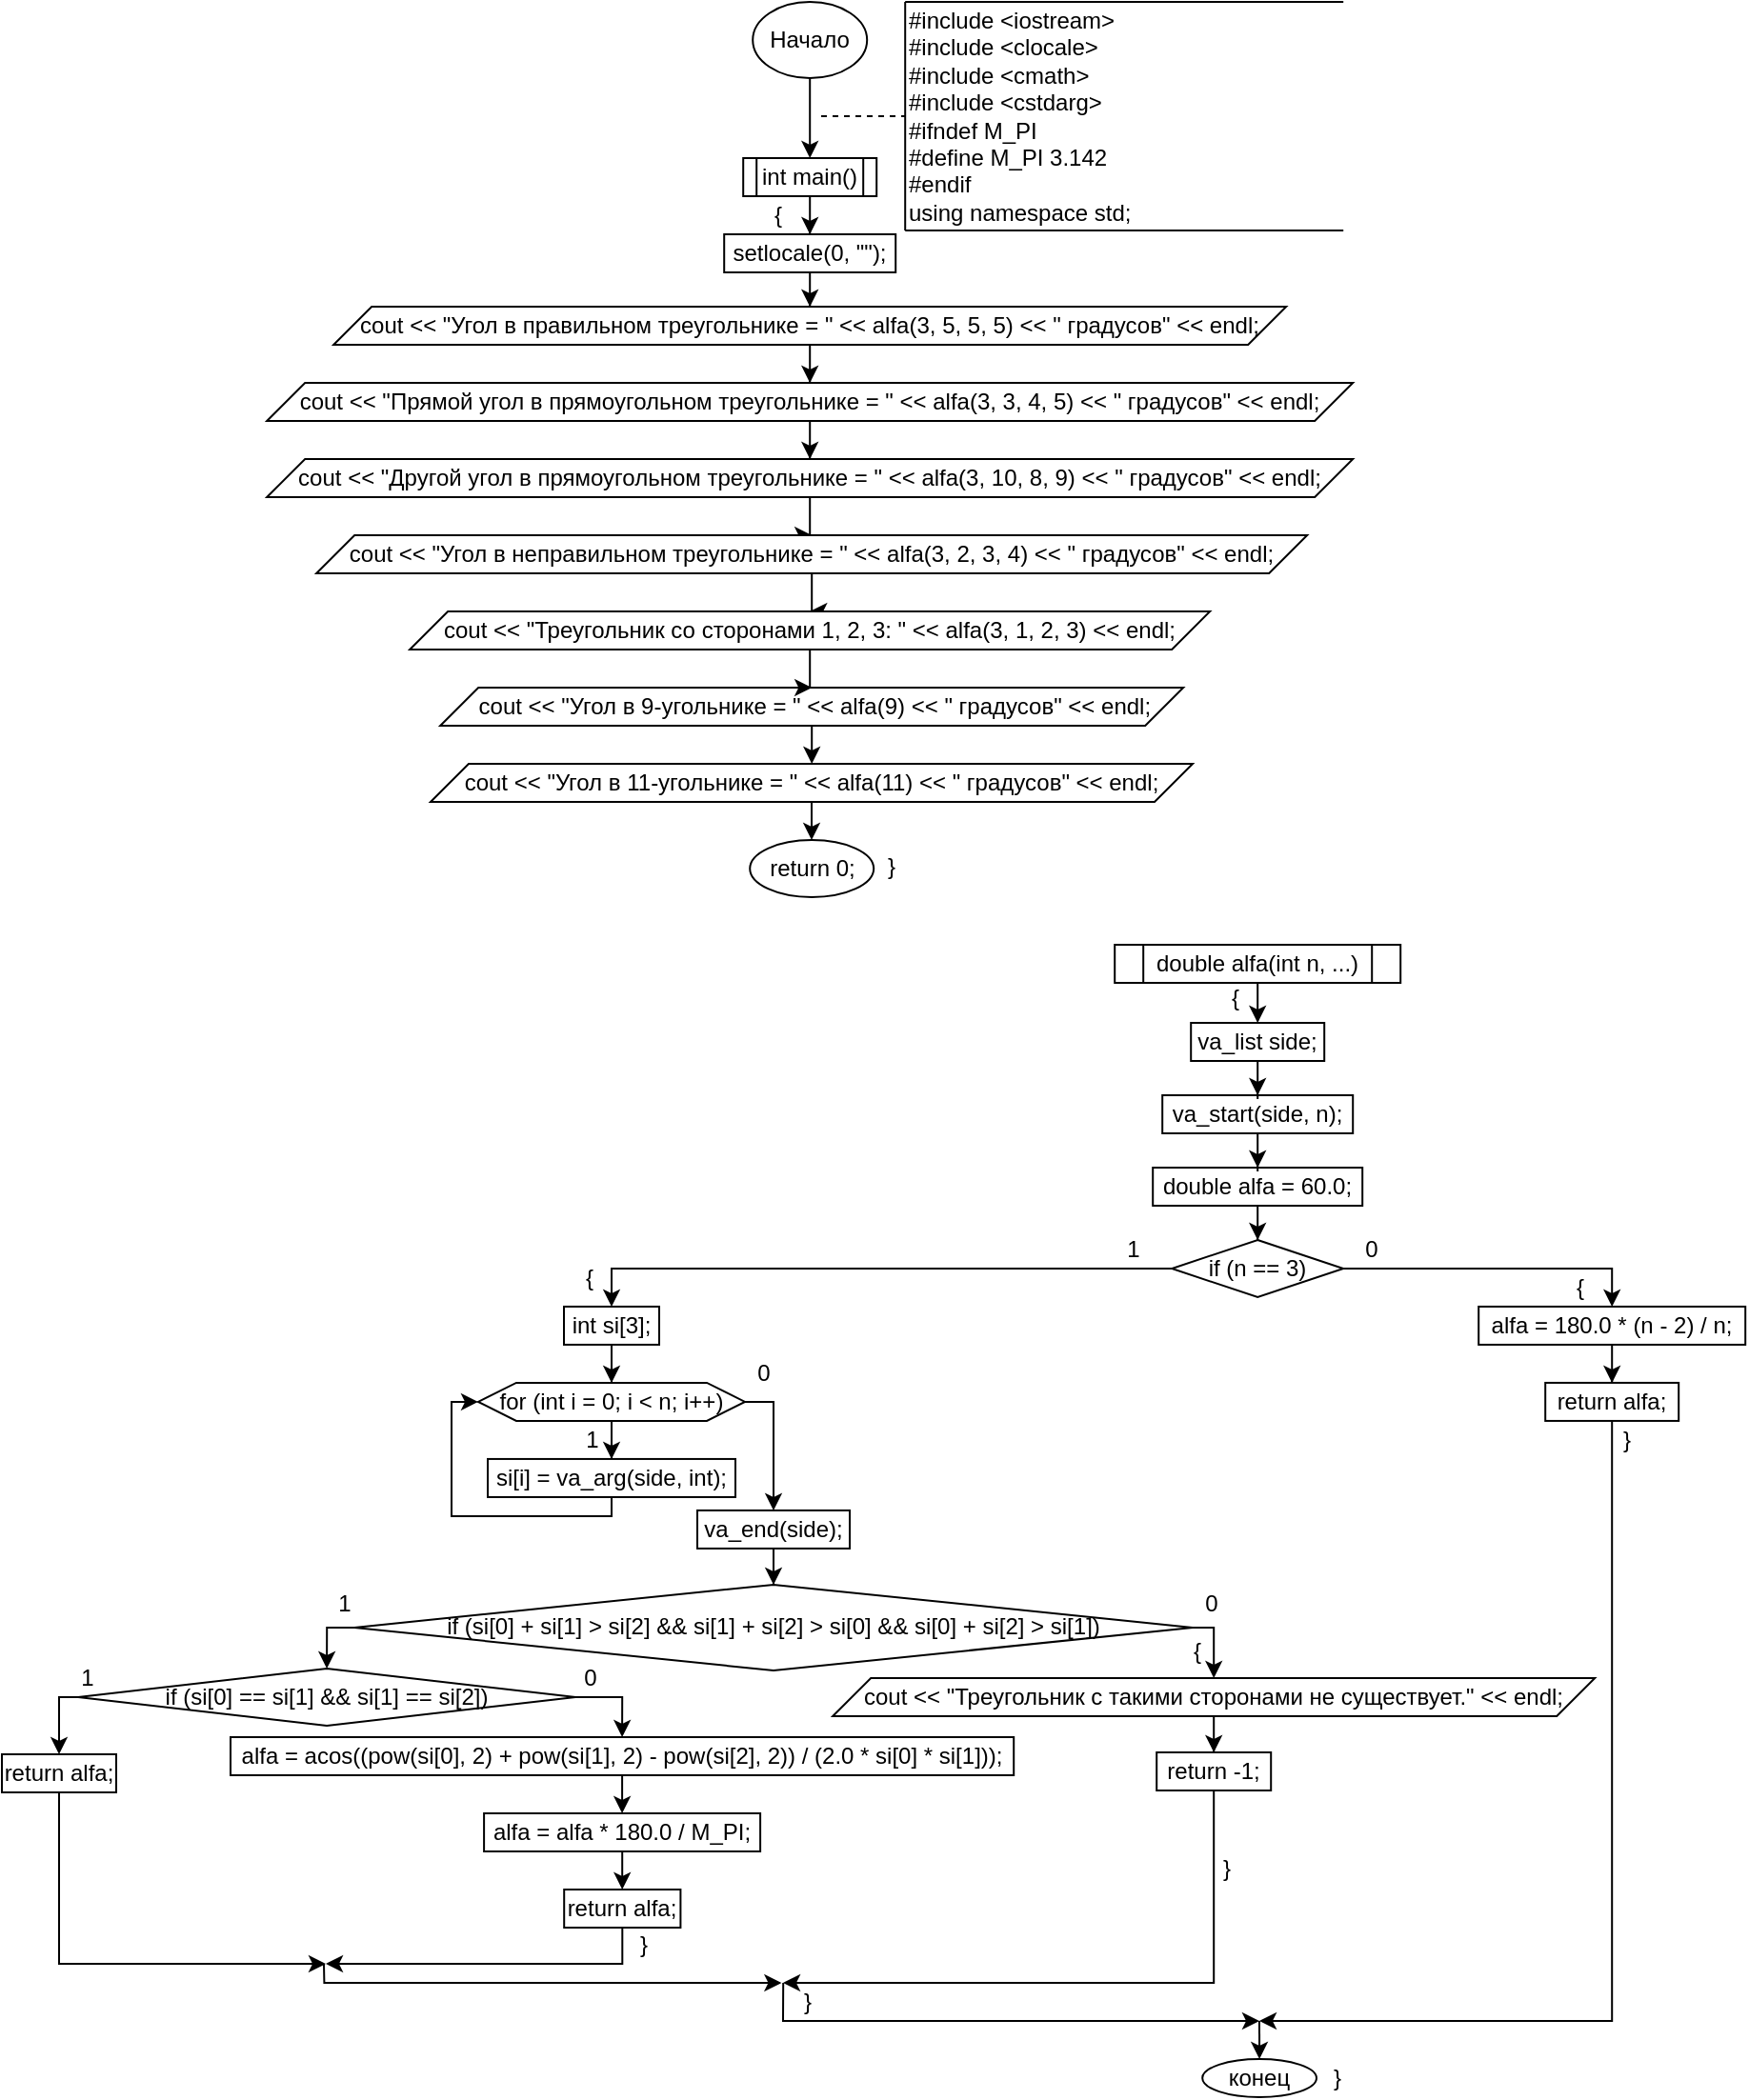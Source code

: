 <mxfile version="26.0.4">
  <diagram name="Страница — 1" id="3qABfy5yKUpeLsKmJHgC">
    <mxGraphModel dx="1902" dy="598" grid="1" gridSize="10" guides="1" tooltips="1" connect="1" arrows="1" fold="1" page="1" pageScale="1" pageWidth="827" pageHeight="1169" math="0" shadow="0">
      <root>
        <mxCell id="0" />
        <mxCell id="1" parent="0" />
        <mxCell id="j9Hm6fBEHnIFnGN7RzWA-6" style="edgeStyle=orthogonalEdgeStyle;rounded=0;orthogonalLoop=1;jettySize=auto;html=1;" edge="1" parent="1" source="j9Hm6fBEHnIFnGN7RzWA-1" target="j9Hm6fBEHnIFnGN7RzWA-4">
          <mxGeometry relative="1" as="geometry" />
        </mxCell>
        <mxCell id="j9Hm6fBEHnIFnGN7RzWA-1" value="Начало" style="ellipse;whiteSpace=wrap;html=1;" vertex="1" parent="1">
          <mxGeometry x="294.1" y="10" width="60" height="40" as="geometry" />
        </mxCell>
        <mxCell id="j9Hm6fBEHnIFnGN7RzWA-2" value="&lt;div&gt;#include &amp;lt;iostream&amp;gt;&lt;/div&gt;&lt;div&gt;#include &amp;lt;clocale&amp;gt;&lt;/div&gt;&lt;div&gt;#include &amp;lt;cmath&amp;gt;&lt;/div&gt;&lt;div&gt;#include &amp;lt;cstdarg&amp;gt;&lt;/div&gt;&lt;div&gt;#ifndef M_PI&lt;/div&gt;&lt;div style=&quot;&quot;&gt;#define M_PI 3.142&lt;/div&gt;&lt;div&gt;#endif&lt;/div&gt;&lt;div&gt;using namespace std;&lt;/div&gt;" style="text;html=1;align=left;verticalAlign=middle;whiteSpace=wrap;rounded=0;" vertex="1" parent="1">
          <mxGeometry x="374.1" y="10" width="230" height="120" as="geometry" />
        </mxCell>
        <mxCell id="j9Hm6fBEHnIFnGN7RzWA-13" style="edgeStyle=orthogonalEdgeStyle;rounded=0;orthogonalLoop=1;jettySize=auto;html=1;" edge="1" parent="1" source="j9Hm6fBEHnIFnGN7RzWA-4" target="j9Hm6fBEHnIFnGN7RzWA-12">
          <mxGeometry relative="1" as="geometry" />
        </mxCell>
        <mxCell id="j9Hm6fBEHnIFnGN7RzWA-4" value="int main()" style="shape=process;whiteSpace=wrap;html=1;backgroundOutline=1;" vertex="1" parent="1">
          <mxGeometry x="289.1" y="92" width="70" height="20" as="geometry" />
        </mxCell>
        <mxCell id="j9Hm6fBEHnIFnGN7RzWA-35" style="edgeStyle=orthogonalEdgeStyle;rounded=0;orthogonalLoop=1;jettySize=auto;html=1;" edge="1" parent="1" source="j9Hm6fBEHnIFnGN7RzWA-5" target="j9Hm6fBEHnIFnGN7RzWA-34">
          <mxGeometry relative="1" as="geometry" />
        </mxCell>
        <mxCell id="j9Hm6fBEHnIFnGN7RzWA-5" value="double alfa(int n, ...)" style="shape=process;whiteSpace=wrap;html=1;backgroundOutline=1;" vertex="1" parent="1">
          <mxGeometry x="484.1" y="505" width="150" height="20" as="geometry" />
        </mxCell>
        <mxCell id="j9Hm6fBEHnIFnGN7RzWA-7" value="" style="endArrow=none;dashed=1;html=1;rounded=0;entryX=0;entryY=0.5;entryDx=0;entryDy=0;" edge="1" parent="1" target="j9Hm6fBEHnIFnGN7RzWA-2">
          <mxGeometry width="50" height="50" relative="1" as="geometry">
            <mxPoint x="330" y="70" as="sourcePoint" />
            <mxPoint x="554.1" y="210" as="targetPoint" />
          </mxGeometry>
        </mxCell>
        <mxCell id="j9Hm6fBEHnIFnGN7RzWA-8" value="" style="endArrow=none;html=1;rounded=0;exitX=0;exitY=0;exitDx=0;exitDy=0;entryX=1;entryY=0;entryDx=0;entryDy=0;" edge="1" parent="1" source="j9Hm6fBEHnIFnGN7RzWA-2" target="j9Hm6fBEHnIFnGN7RzWA-2">
          <mxGeometry width="50" height="50" relative="1" as="geometry">
            <mxPoint x="484.1" y="220" as="sourcePoint" />
            <mxPoint x="534.1" y="170" as="targetPoint" />
          </mxGeometry>
        </mxCell>
        <mxCell id="j9Hm6fBEHnIFnGN7RzWA-9" value="" style="endArrow=none;html=1;rounded=0;exitX=0;exitY=1;exitDx=0;exitDy=0;entryX=1;entryY=1;entryDx=0;entryDy=0;" edge="1" parent="1" source="j9Hm6fBEHnIFnGN7RzWA-2" target="j9Hm6fBEHnIFnGN7RzWA-2">
          <mxGeometry width="50" height="50" relative="1" as="geometry">
            <mxPoint x="454.1" y="210" as="sourcePoint" />
            <mxPoint x="504.1" y="160" as="targetPoint" />
          </mxGeometry>
        </mxCell>
        <mxCell id="j9Hm6fBEHnIFnGN7RzWA-10" value="" style="endArrow=none;html=1;rounded=0;entryX=0;entryY=0;entryDx=0;entryDy=0;exitX=0;exitY=1;exitDx=0;exitDy=0;" edge="1" parent="1" source="j9Hm6fBEHnIFnGN7RzWA-2" target="j9Hm6fBEHnIFnGN7RzWA-2">
          <mxGeometry width="50" height="50" relative="1" as="geometry">
            <mxPoint x="354.1" y="210" as="sourcePoint" />
            <mxPoint x="404.1" y="160" as="targetPoint" />
          </mxGeometry>
        </mxCell>
        <mxCell id="j9Hm6fBEHnIFnGN7RzWA-15" style="edgeStyle=orthogonalEdgeStyle;rounded=0;orthogonalLoop=1;jettySize=auto;html=1;" edge="1" parent="1" source="j9Hm6fBEHnIFnGN7RzWA-12" target="j9Hm6fBEHnIFnGN7RzWA-14">
          <mxGeometry relative="1" as="geometry" />
        </mxCell>
        <mxCell id="j9Hm6fBEHnIFnGN7RzWA-12" value="setlocale(0, &quot;&quot;);" style="rounded=0;whiteSpace=wrap;html=1;" vertex="1" parent="1">
          <mxGeometry x="279.1" y="132" width="90" height="20" as="geometry" />
        </mxCell>
        <mxCell id="j9Hm6fBEHnIFnGN7RzWA-17" style="edgeStyle=orthogonalEdgeStyle;rounded=0;orthogonalLoop=1;jettySize=auto;html=1;entryX=0.5;entryY=0;entryDx=0;entryDy=0;" edge="1" parent="1" source="j9Hm6fBEHnIFnGN7RzWA-14" target="j9Hm6fBEHnIFnGN7RzWA-16">
          <mxGeometry relative="1" as="geometry" />
        </mxCell>
        <mxCell id="j9Hm6fBEHnIFnGN7RzWA-14" value="cout &amp;lt;&amp;lt; &quot;Угол в правильном треугольнике = &quot; &amp;lt;&amp;lt; alfa(3, 5, 5, 5) &amp;lt;&amp;lt; &quot; градусов&quot; &amp;lt;&amp;lt; endl;" style="shape=parallelogram;perimeter=parallelogramPerimeter;whiteSpace=wrap;html=1;fixedSize=1;" vertex="1" parent="1">
          <mxGeometry x="74.1" y="170" width="500" height="20" as="geometry" />
        </mxCell>
        <mxCell id="j9Hm6fBEHnIFnGN7RzWA-19" style="edgeStyle=orthogonalEdgeStyle;rounded=0;orthogonalLoop=1;jettySize=auto;html=1;" edge="1" parent="1" source="j9Hm6fBEHnIFnGN7RzWA-16" target="j9Hm6fBEHnIFnGN7RzWA-18">
          <mxGeometry relative="1" as="geometry" />
        </mxCell>
        <mxCell id="j9Hm6fBEHnIFnGN7RzWA-16" value="cout &amp;lt;&amp;lt; &quot;Прямой угол в прямоугольном треугольнике = &quot; &amp;lt;&amp;lt; alfa(3, 3, 4, 5) &amp;lt;&amp;lt; &quot; градусов&quot; &amp;lt;&amp;lt; endl;" style="shape=parallelogram;perimeter=parallelogramPerimeter;whiteSpace=wrap;html=1;fixedSize=1;" vertex="1" parent="1">
          <mxGeometry x="39.1" y="210" width="570" height="20" as="geometry" />
        </mxCell>
        <mxCell id="j9Hm6fBEHnIFnGN7RzWA-22" style="edgeStyle=orthogonalEdgeStyle;rounded=0;orthogonalLoop=1;jettySize=auto;html=1;" edge="1" parent="1" source="j9Hm6fBEHnIFnGN7RzWA-18" target="j9Hm6fBEHnIFnGN7RzWA-20">
          <mxGeometry relative="1" as="geometry" />
        </mxCell>
        <mxCell id="j9Hm6fBEHnIFnGN7RzWA-18" value="cout &amp;lt;&amp;lt; &quot;Другой угол в прямоугольном треугольнике = &quot; &amp;lt;&amp;lt; alfa(3, 10, 8, 9) &amp;lt;&amp;lt; &quot; градусов&quot; &amp;lt;&amp;lt; endl;" style="shape=parallelogram;perimeter=parallelogramPerimeter;whiteSpace=wrap;html=1;fixedSize=1;" vertex="1" parent="1">
          <mxGeometry x="39.1" y="250" width="570" height="20" as="geometry" />
        </mxCell>
        <mxCell id="j9Hm6fBEHnIFnGN7RzWA-101" style="edgeStyle=orthogonalEdgeStyle;rounded=0;orthogonalLoop=1;jettySize=auto;html=1;" edge="1" parent="1" source="j9Hm6fBEHnIFnGN7RzWA-20" target="j9Hm6fBEHnIFnGN7RzWA-100">
          <mxGeometry relative="1" as="geometry" />
        </mxCell>
        <mxCell id="j9Hm6fBEHnIFnGN7RzWA-20" value="cout &amp;lt;&amp;lt; &quot;Угол в неправильном треугольнике = &quot; &amp;lt;&amp;lt; alfa(3, 2, 3, 4) &amp;lt;&amp;lt; &quot; градусов&quot; &amp;lt;&amp;lt; endl;" style="shape=parallelogram;perimeter=parallelogramPerimeter;whiteSpace=wrap;html=1;fixedSize=1;" vertex="1" parent="1">
          <mxGeometry x="65.1" y="290" width="520" height="20" as="geometry" />
        </mxCell>
        <mxCell id="j9Hm6fBEHnIFnGN7RzWA-26" style="edgeStyle=orthogonalEdgeStyle;rounded=0;orthogonalLoop=1;jettySize=auto;html=1;" edge="1" parent="1" source="j9Hm6fBEHnIFnGN7RzWA-23" target="j9Hm6fBEHnIFnGN7RzWA-25">
          <mxGeometry relative="1" as="geometry" />
        </mxCell>
        <mxCell id="j9Hm6fBEHnIFnGN7RzWA-23" value="&amp;nbsp;cout &amp;lt;&amp;lt; &quot;Угол в 9-угольнике = &quot; &amp;lt;&amp;lt; alfa(9) &amp;lt;&amp;lt; &quot; градусов&quot; &amp;lt;&amp;lt; endl;" style="shape=parallelogram;perimeter=parallelogramPerimeter;whiteSpace=wrap;html=1;fixedSize=1;" vertex="1" parent="1">
          <mxGeometry x="130.1" y="370" width="390" height="20" as="geometry" />
        </mxCell>
        <mxCell id="j9Hm6fBEHnIFnGN7RzWA-28" style="edgeStyle=orthogonalEdgeStyle;rounded=0;orthogonalLoop=1;jettySize=auto;html=1;" edge="1" parent="1" source="j9Hm6fBEHnIFnGN7RzWA-25" target="j9Hm6fBEHnIFnGN7RzWA-27">
          <mxGeometry relative="1" as="geometry" />
        </mxCell>
        <mxCell id="j9Hm6fBEHnIFnGN7RzWA-25" value="cout &amp;lt;&amp;lt; &quot;Угол в 11-угольнике = &quot; &amp;lt;&amp;lt; alfa(11) &amp;lt;&amp;lt; &quot; градусов&quot; &amp;lt;&amp;lt; endl;" style="shape=parallelogram;perimeter=parallelogramPerimeter;whiteSpace=wrap;html=1;fixedSize=1;" vertex="1" parent="1">
          <mxGeometry x="125" y="410" width="400" height="20" as="geometry" />
        </mxCell>
        <mxCell id="j9Hm6fBEHnIFnGN7RzWA-27" value="return 0;" style="ellipse;whiteSpace=wrap;html=1;" vertex="1" parent="1">
          <mxGeometry x="292.6" y="450" width="65" height="30" as="geometry" />
        </mxCell>
        <mxCell id="j9Hm6fBEHnIFnGN7RzWA-29" value="}" style="text;html=1;align=center;verticalAlign=middle;whiteSpace=wrap;rounded=0;" vertex="1" parent="1">
          <mxGeometry x="359.1" y="454" width="16" height="20" as="geometry" />
        </mxCell>
        <mxCell id="j9Hm6fBEHnIFnGN7RzWA-31" value="{" style="text;html=1;align=center;verticalAlign=middle;whiteSpace=wrap;rounded=0;" vertex="1" parent="1">
          <mxGeometry x="300.1" y="112" width="15" height="20" as="geometry" />
        </mxCell>
        <mxCell id="j9Hm6fBEHnIFnGN7RzWA-39" style="edgeStyle=orthogonalEdgeStyle;rounded=0;orthogonalLoop=1;jettySize=auto;html=1;" edge="1" parent="1" source="j9Hm6fBEHnIFnGN7RzWA-32" target="j9Hm6fBEHnIFnGN7RzWA-38">
          <mxGeometry relative="1" as="geometry" />
        </mxCell>
        <mxCell id="j9Hm6fBEHnIFnGN7RzWA-32" value="double alfa = 60.0;" style="rounded=0;whiteSpace=wrap;html=1;" vertex="1" parent="1">
          <mxGeometry x="504.1" y="622" width="110" height="20" as="geometry" />
        </mxCell>
        <mxCell id="j9Hm6fBEHnIFnGN7RzWA-37" style="edgeStyle=orthogonalEdgeStyle;rounded=0;orthogonalLoop=1;jettySize=auto;html=1;entryX=0.5;entryY=0;entryDx=0;entryDy=0;" edge="1" parent="1" source="j9Hm6fBEHnIFnGN7RzWA-33" target="j9Hm6fBEHnIFnGN7RzWA-32">
          <mxGeometry relative="1" as="geometry" />
        </mxCell>
        <mxCell id="j9Hm6fBEHnIFnGN7RzWA-33" value="va_start(side, n);" style="rounded=0;whiteSpace=wrap;html=1;" vertex="1" parent="1">
          <mxGeometry x="509.1" y="584" width="100" height="20" as="geometry" />
        </mxCell>
        <mxCell id="j9Hm6fBEHnIFnGN7RzWA-36" style="edgeStyle=orthogonalEdgeStyle;rounded=0;orthogonalLoop=1;jettySize=auto;html=1;" edge="1" parent="1" source="j9Hm6fBEHnIFnGN7RzWA-34" target="j9Hm6fBEHnIFnGN7RzWA-33">
          <mxGeometry relative="1" as="geometry" />
        </mxCell>
        <mxCell id="j9Hm6fBEHnIFnGN7RzWA-34" value="va_list side;" style="rounded=0;whiteSpace=wrap;html=1;" vertex="1" parent="1">
          <mxGeometry x="524.1" y="546" width="70" height="20" as="geometry" />
        </mxCell>
        <mxCell id="j9Hm6fBEHnIFnGN7RzWA-52" style="edgeStyle=orthogonalEdgeStyle;rounded=0;orthogonalLoop=1;jettySize=auto;html=1;entryX=0.5;entryY=0;entryDx=0;entryDy=0;" edge="1" parent="1" source="j9Hm6fBEHnIFnGN7RzWA-38" target="j9Hm6fBEHnIFnGN7RzWA-40">
          <mxGeometry relative="1" as="geometry" />
        </mxCell>
        <mxCell id="j9Hm6fBEHnIFnGN7RzWA-74" style="edgeStyle=orthogonalEdgeStyle;rounded=0;orthogonalLoop=1;jettySize=auto;html=1;" edge="1" parent="1" source="j9Hm6fBEHnIFnGN7RzWA-38" target="j9Hm6fBEHnIFnGN7RzWA-73">
          <mxGeometry relative="1" as="geometry" />
        </mxCell>
        <mxCell id="j9Hm6fBEHnIFnGN7RzWA-38" value="if (n == 3)" style="rhombus;whiteSpace=wrap;html=1;" vertex="1" parent="1">
          <mxGeometry x="514.1" y="660" width="90" height="30" as="geometry" />
        </mxCell>
        <mxCell id="j9Hm6fBEHnIFnGN7RzWA-43" style="edgeStyle=orthogonalEdgeStyle;rounded=0;orthogonalLoop=1;jettySize=auto;html=1;entryX=0.5;entryY=0;entryDx=0;entryDy=0;" edge="1" parent="1" source="j9Hm6fBEHnIFnGN7RzWA-40" target="j9Hm6fBEHnIFnGN7RzWA-42">
          <mxGeometry relative="1" as="geometry" />
        </mxCell>
        <mxCell id="j9Hm6fBEHnIFnGN7RzWA-40" value="int si[3];" style="rounded=0;whiteSpace=wrap;html=1;" vertex="1" parent="1">
          <mxGeometry x="195" y="694.97" width="50" height="20" as="geometry" />
        </mxCell>
        <mxCell id="j9Hm6fBEHnIFnGN7RzWA-45" style="edgeStyle=orthogonalEdgeStyle;rounded=0;orthogonalLoop=1;jettySize=auto;html=1;entryX=0.5;entryY=0;entryDx=0;entryDy=0;" edge="1" parent="1" source="j9Hm6fBEHnIFnGN7RzWA-42" target="j9Hm6fBEHnIFnGN7RzWA-44">
          <mxGeometry relative="1" as="geometry" />
        </mxCell>
        <mxCell id="j9Hm6fBEHnIFnGN7RzWA-49" style="edgeStyle=orthogonalEdgeStyle;rounded=0;orthogonalLoop=1;jettySize=auto;html=1;entryX=0.5;entryY=0;entryDx=0;entryDy=0;" edge="1" parent="1" source="j9Hm6fBEHnIFnGN7RzWA-42" target="j9Hm6fBEHnIFnGN7RzWA-48">
          <mxGeometry relative="1" as="geometry">
            <Array as="points">
              <mxPoint x="305" y="744.97" />
            </Array>
          </mxGeometry>
        </mxCell>
        <mxCell id="j9Hm6fBEHnIFnGN7RzWA-42" value="for (int i = 0; i &amp;lt; n; i++)" style="shape=hexagon;perimeter=hexagonPerimeter2;whiteSpace=wrap;html=1;fixedSize=1;" vertex="1" parent="1">
          <mxGeometry x="150" y="734.97" width="140" height="20" as="geometry" />
        </mxCell>
        <mxCell id="j9Hm6fBEHnIFnGN7RzWA-46" style="edgeStyle=orthogonalEdgeStyle;rounded=0;orthogonalLoop=1;jettySize=auto;html=1;entryX=0;entryY=0.5;entryDx=0;entryDy=0;" edge="1" parent="1" source="j9Hm6fBEHnIFnGN7RzWA-44" target="j9Hm6fBEHnIFnGN7RzWA-42">
          <mxGeometry relative="1" as="geometry">
            <mxPoint x="136" y="744.97" as="targetPoint" />
            <Array as="points">
              <mxPoint x="220" y="804.97" />
              <mxPoint x="136" y="804.97" />
              <mxPoint x="136" y="744.97" />
            </Array>
          </mxGeometry>
        </mxCell>
        <mxCell id="j9Hm6fBEHnIFnGN7RzWA-44" value="si[i] = va_arg(side, int);" style="rounded=0;whiteSpace=wrap;html=1;" vertex="1" parent="1">
          <mxGeometry x="155" y="774.97" width="130" height="20" as="geometry" />
        </mxCell>
        <mxCell id="j9Hm6fBEHnIFnGN7RzWA-51" style="edgeStyle=orthogonalEdgeStyle;rounded=0;orthogonalLoop=1;jettySize=auto;html=1;" edge="1" parent="1" source="j9Hm6fBEHnIFnGN7RzWA-48" target="j9Hm6fBEHnIFnGN7RzWA-50">
          <mxGeometry relative="1" as="geometry" />
        </mxCell>
        <mxCell id="j9Hm6fBEHnIFnGN7RzWA-48" value="va_end(side);" style="rounded=0;whiteSpace=wrap;html=1;" vertex="1" parent="1">
          <mxGeometry x="265" y="801.97" width="80" height="20" as="geometry" />
        </mxCell>
        <mxCell id="j9Hm6fBEHnIFnGN7RzWA-79" style="edgeStyle=orthogonalEdgeStyle;rounded=0;orthogonalLoop=1;jettySize=auto;html=1;entryX=0.5;entryY=0;entryDx=0;entryDy=0;" edge="1" parent="1" source="j9Hm6fBEHnIFnGN7RzWA-50" target="j9Hm6fBEHnIFnGN7RzWA-67">
          <mxGeometry relative="1" as="geometry">
            <Array as="points">
              <mxPoint x="536" y="863" />
            </Array>
          </mxGeometry>
        </mxCell>
        <mxCell id="j9Hm6fBEHnIFnGN7RzWA-80" style="edgeStyle=orthogonalEdgeStyle;rounded=0;orthogonalLoop=1;jettySize=auto;html=1;entryX=0.5;entryY=0;entryDx=0;entryDy=0;" edge="1" parent="1" source="j9Hm6fBEHnIFnGN7RzWA-50" target="j9Hm6fBEHnIFnGN7RzWA-54">
          <mxGeometry relative="1" as="geometry">
            <Array as="points">
              <mxPoint x="71" y="863" />
            </Array>
          </mxGeometry>
        </mxCell>
        <mxCell id="j9Hm6fBEHnIFnGN7RzWA-50" value="if (si[0] + si[1] &amp;gt; si[2] &amp;amp;&amp;amp; si[1] + si[2] &amp;gt; si[0] &amp;amp;&amp;amp; si[0] + si[2] &amp;gt; si[1])" style="rhombus;whiteSpace=wrap;html=1;" vertex="1" parent="1">
          <mxGeometry x="85" y="840.97" width="440" height="45.03" as="geometry" />
        </mxCell>
        <mxCell id="j9Hm6fBEHnIFnGN7RzWA-57" style="edgeStyle=orthogonalEdgeStyle;rounded=0;orthogonalLoop=1;jettySize=auto;html=1;entryX=0.5;entryY=0;entryDx=0;entryDy=0;" edge="1" parent="1" source="j9Hm6fBEHnIFnGN7RzWA-54" target="j9Hm6fBEHnIFnGN7RzWA-56">
          <mxGeometry relative="1" as="geometry">
            <Array as="points">
              <mxPoint x="-70" y="900" />
            </Array>
          </mxGeometry>
        </mxCell>
        <mxCell id="j9Hm6fBEHnIFnGN7RzWA-59" style="edgeStyle=orthogonalEdgeStyle;rounded=0;orthogonalLoop=1;jettySize=auto;html=1;entryX=0.5;entryY=0;entryDx=0;entryDy=0;" edge="1" parent="1" source="j9Hm6fBEHnIFnGN7RzWA-54" target="j9Hm6fBEHnIFnGN7RzWA-58">
          <mxGeometry relative="1" as="geometry">
            <Array as="points">
              <mxPoint x="226" y="900" />
            </Array>
          </mxGeometry>
        </mxCell>
        <mxCell id="j9Hm6fBEHnIFnGN7RzWA-54" value="if (si[0] == si[1] &amp;amp;&amp;amp; si[1] == si[2])" style="rhombus;whiteSpace=wrap;html=1;" vertex="1" parent="1">
          <mxGeometry x="-60.0" y="885" width="261.1" height="30" as="geometry" />
        </mxCell>
        <mxCell id="j9Hm6fBEHnIFnGN7RzWA-65" style="edgeStyle=orthogonalEdgeStyle;rounded=0;orthogonalLoop=1;jettySize=auto;html=1;" edge="1" parent="1" source="j9Hm6fBEHnIFnGN7RzWA-56">
          <mxGeometry relative="1" as="geometry">
            <mxPoint x="70" y="1040" as="targetPoint" />
            <Array as="points">
              <mxPoint x="-70" y="1040" />
              <mxPoint x="70" y="1040" />
            </Array>
          </mxGeometry>
        </mxCell>
        <mxCell id="j9Hm6fBEHnIFnGN7RzWA-56" value="return alfa;" style="rounded=0;whiteSpace=wrap;html=1;" vertex="1" parent="1">
          <mxGeometry x="-100.0" y="930" width="60" height="20" as="geometry" />
        </mxCell>
        <mxCell id="j9Hm6fBEHnIFnGN7RzWA-105" style="edgeStyle=orthogonalEdgeStyle;rounded=0;orthogonalLoop=1;jettySize=auto;html=1;" edge="1" parent="1" source="j9Hm6fBEHnIFnGN7RzWA-58" target="j9Hm6fBEHnIFnGN7RzWA-60">
          <mxGeometry relative="1" as="geometry" />
        </mxCell>
        <mxCell id="j9Hm6fBEHnIFnGN7RzWA-58" value="alfa = acos((pow(si[0], 2) + pow(si[1], 2) - pow(si[2], 2)) / (2.0 * si[0] * si[1]));" style="rounded=0;whiteSpace=wrap;html=1;" vertex="1" parent="1">
          <mxGeometry x="20" y="921" width="411.1" height="20" as="geometry" />
        </mxCell>
        <mxCell id="j9Hm6fBEHnIFnGN7RzWA-106" style="edgeStyle=orthogonalEdgeStyle;rounded=0;orthogonalLoop=1;jettySize=auto;html=1;" edge="1" parent="1" source="j9Hm6fBEHnIFnGN7RzWA-60" target="j9Hm6fBEHnIFnGN7RzWA-62">
          <mxGeometry relative="1" as="geometry" />
        </mxCell>
        <mxCell id="j9Hm6fBEHnIFnGN7RzWA-60" value="alfa = alfa * 180.0 / M_PI;" style="rounded=0;whiteSpace=wrap;html=1;" vertex="1" parent="1">
          <mxGeometry x="153.05" y="961" width="145" height="20" as="geometry" />
        </mxCell>
        <mxCell id="j9Hm6fBEHnIFnGN7RzWA-66" style="edgeStyle=orthogonalEdgeStyle;rounded=0;orthogonalLoop=1;jettySize=auto;html=1;" edge="1" parent="1" source="j9Hm6fBEHnIFnGN7RzWA-62">
          <mxGeometry relative="1" as="geometry">
            <mxPoint x="70" y="1040" as="targetPoint" />
            <Array as="points">
              <mxPoint x="226" y="1040" />
            </Array>
          </mxGeometry>
        </mxCell>
        <mxCell id="j9Hm6fBEHnIFnGN7RzWA-62" value="return alfa;" style="rounded=0;whiteSpace=wrap;html=1;" vertex="1" parent="1">
          <mxGeometry x="195.1" y="1001" width="61.1" height="20" as="geometry" />
        </mxCell>
        <mxCell id="j9Hm6fBEHnIFnGN7RzWA-70" style="edgeStyle=orthogonalEdgeStyle;rounded=0;orthogonalLoop=1;jettySize=auto;html=1;" edge="1" parent="1" source="j9Hm6fBEHnIFnGN7RzWA-67" target="j9Hm6fBEHnIFnGN7RzWA-69">
          <mxGeometry relative="1" as="geometry" />
        </mxCell>
        <mxCell id="j9Hm6fBEHnIFnGN7RzWA-67" value="cout &amp;lt;&amp;lt; &quot;Треугольник с такими сторонами не существует.&quot; &amp;lt;&amp;lt; endl;" style="shape=parallelogram;perimeter=parallelogramPerimeter;whiteSpace=wrap;html=1;fixedSize=1;" vertex="1" parent="1">
          <mxGeometry x="336.1" y="890" width="400" height="20" as="geometry" />
        </mxCell>
        <mxCell id="j9Hm6fBEHnIFnGN7RzWA-71" style="edgeStyle=orthogonalEdgeStyle;rounded=0;orthogonalLoop=1;jettySize=auto;html=1;" edge="1" parent="1" source="j9Hm6fBEHnIFnGN7RzWA-69">
          <mxGeometry relative="1" as="geometry">
            <mxPoint x="310" y="1050" as="targetPoint" />
            <Array as="points">
              <mxPoint x="536" y="1050" />
            </Array>
          </mxGeometry>
        </mxCell>
        <mxCell id="j9Hm6fBEHnIFnGN7RzWA-69" value="return -1;" style="rounded=0;whiteSpace=wrap;html=1;" vertex="1" parent="1">
          <mxGeometry x="506.1" y="929" width="60" height="20" as="geometry" />
        </mxCell>
        <mxCell id="j9Hm6fBEHnIFnGN7RzWA-72" value="" style="endArrow=classic;html=1;rounded=0;" edge="1" parent="1">
          <mxGeometry width="50" height="50" relative="1" as="geometry">
            <mxPoint x="69" y="1040" as="sourcePoint" />
            <mxPoint x="309.2" y="1050" as="targetPoint" />
            <Array as="points">
              <mxPoint x="69.2" y="1050" />
            </Array>
          </mxGeometry>
        </mxCell>
        <mxCell id="j9Hm6fBEHnIFnGN7RzWA-76" style="edgeStyle=orthogonalEdgeStyle;rounded=0;orthogonalLoop=1;jettySize=auto;html=1;entryX=0.5;entryY=0;entryDx=0;entryDy=0;" edge="1" parent="1" source="j9Hm6fBEHnIFnGN7RzWA-73" target="j9Hm6fBEHnIFnGN7RzWA-75">
          <mxGeometry relative="1" as="geometry" />
        </mxCell>
        <mxCell id="j9Hm6fBEHnIFnGN7RzWA-73" value="alfa = 180.0 * (n - 2) / n;" style="rounded=0;whiteSpace=wrap;html=1;" vertex="1" parent="1">
          <mxGeometry x="675.1" y="694.97" width="140" height="20" as="geometry" />
        </mxCell>
        <mxCell id="j9Hm6fBEHnIFnGN7RzWA-77" style="edgeStyle=orthogonalEdgeStyle;rounded=0;orthogonalLoop=1;jettySize=auto;html=1;exitX=0;exitY=0;exitDx=0;exitDy=0;" edge="1" parent="1" source="j9Hm6fBEHnIFnGN7RzWA-81">
          <mxGeometry relative="1" as="geometry">
            <mxPoint x="560" y="1070" as="targetPoint" />
            <mxPoint x="745.1" y="774.97" as="sourcePoint" />
            <Array as="points">
              <mxPoint x="745" y="1070" />
            </Array>
          </mxGeometry>
        </mxCell>
        <mxCell id="j9Hm6fBEHnIFnGN7RzWA-75" value="return alfa;" style="rounded=0;whiteSpace=wrap;html=1;" vertex="1" parent="1">
          <mxGeometry x="710.1" y="734.97" width="70" height="20" as="geometry" />
        </mxCell>
        <mxCell id="j9Hm6fBEHnIFnGN7RzWA-78" value="" style="endArrow=classic;html=1;rounded=0;" edge="1" parent="1">
          <mxGeometry width="50" height="50" relative="1" as="geometry">
            <mxPoint x="310.1" y="1050" as="sourcePoint" />
            <mxPoint x="560" y="1070" as="targetPoint" />
            <Array as="points">
              <mxPoint x="310" y="1070" />
            </Array>
          </mxGeometry>
        </mxCell>
        <mxCell id="j9Hm6fBEHnIFnGN7RzWA-81" value="}" style="text;html=1;align=center;verticalAlign=middle;whiteSpace=wrap;rounded=0;" vertex="1" parent="1">
          <mxGeometry x="745.1" y="754.97" width="16" height="20" as="geometry" />
        </mxCell>
        <mxCell id="j9Hm6fBEHnIFnGN7RzWA-82" value="}" style="text;html=1;align=center;verticalAlign=middle;whiteSpace=wrap;rounded=0;" vertex="1" parent="1">
          <mxGeometry x="535.1" y="980" width="16" height="20" as="geometry" />
        </mxCell>
        <mxCell id="j9Hm6fBEHnIFnGN7RzWA-83" value="}" style="text;html=1;align=center;verticalAlign=middle;whiteSpace=wrap;rounded=0;" vertex="1" parent="1">
          <mxGeometry x="229.0" y="1020" width="16" height="20" as="geometry" />
        </mxCell>
        <mxCell id="j9Hm6fBEHnIFnGN7RzWA-84" value="{" style="text;html=1;align=center;verticalAlign=middle;whiteSpace=wrap;rounded=0;" vertex="1" parent="1">
          <mxGeometry x="540.1" y="523" width="15" height="20" as="geometry" />
        </mxCell>
        <mxCell id="j9Hm6fBEHnIFnGN7RzWA-85" value="{" style="text;html=1;align=center;verticalAlign=middle;whiteSpace=wrap;rounded=0;" vertex="1" parent="1">
          <mxGeometry x="201.1" y="670" width="15" height="20" as="geometry" />
        </mxCell>
        <mxCell id="j9Hm6fBEHnIFnGN7RzWA-86" value="{" style="text;html=1;align=center;verticalAlign=middle;whiteSpace=wrap;rounded=0;" vertex="1" parent="1">
          <mxGeometry x="520.1" y="866" width="15" height="20" as="geometry" />
        </mxCell>
        <mxCell id="j9Hm6fBEHnIFnGN7RzWA-87" value="}" style="text;html=1;align=center;verticalAlign=middle;whiteSpace=wrap;rounded=0;" vertex="1" parent="1">
          <mxGeometry x="315.1" y="1050" width="16" height="20" as="geometry" />
        </mxCell>
        <mxCell id="j9Hm6fBEHnIFnGN7RzWA-88" value="{" style="text;html=1;align=center;verticalAlign=middle;whiteSpace=wrap;rounded=0;" vertex="1" parent="1">
          <mxGeometry x="721.1" y="674.97" width="15" height="20" as="geometry" />
        </mxCell>
        <mxCell id="j9Hm6fBEHnIFnGN7RzWA-89" value="конец" style="ellipse;whiteSpace=wrap;html=1;" vertex="1" parent="1">
          <mxGeometry x="530.1" y="1090" width="59.9" height="20" as="geometry" />
        </mxCell>
        <mxCell id="j9Hm6fBEHnIFnGN7RzWA-90" value="}" style="text;html=1;align=center;verticalAlign=middle;whiteSpace=wrap;rounded=0;" vertex="1" parent="1">
          <mxGeometry x="593.1" y="1090" width="16" height="20" as="geometry" />
        </mxCell>
        <mxCell id="j9Hm6fBEHnIFnGN7RzWA-92" value="1" style="text;html=1;align=center;verticalAlign=middle;whiteSpace=wrap;rounded=0;" vertex="1" parent="1">
          <mxGeometry x="479.1" y="654.97" width="30" height="20" as="geometry" />
        </mxCell>
        <mxCell id="j9Hm6fBEHnIFnGN7RzWA-93" value="0" style="text;html=1;align=center;verticalAlign=middle;whiteSpace=wrap;rounded=0;" vertex="1" parent="1">
          <mxGeometry x="604.1" y="654.97" width="30" height="20" as="geometry" />
        </mxCell>
        <mxCell id="j9Hm6fBEHnIFnGN7RzWA-94" value="1" style="text;html=1;align=center;verticalAlign=middle;whiteSpace=wrap;rounded=0;" vertex="1" parent="1">
          <mxGeometry x="195.0" y="754.97" width="30" height="20" as="geometry" />
        </mxCell>
        <mxCell id="j9Hm6fBEHnIFnGN7RzWA-95" value="1" style="text;html=1;align=center;verticalAlign=middle;whiteSpace=wrap;rounded=0;" vertex="1" parent="1">
          <mxGeometry x="65.1" y="840.97" width="30" height="20" as="geometry" />
        </mxCell>
        <mxCell id="j9Hm6fBEHnIFnGN7RzWA-96" value="1" style="text;html=1;align=center;verticalAlign=middle;whiteSpace=wrap;rounded=0;" vertex="1" parent="1">
          <mxGeometry x="-70.0" y="880" width="30" height="20" as="geometry" />
        </mxCell>
        <mxCell id="j9Hm6fBEHnIFnGN7RzWA-97" value="0" style="text;html=1;align=center;verticalAlign=middle;whiteSpace=wrap;rounded=0;" vertex="1" parent="1">
          <mxGeometry x="285.1" y="720" width="30" height="20" as="geometry" />
        </mxCell>
        <mxCell id="j9Hm6fBEHnIFnGN7RzWA-98" value="0" style="text;html=1;align=center;verticalAlign=middle;whiteSpace=wrap;rounded=0;" vertex="1" parent="1">
          <mxGeometry x="520.1" y="840.97" width="30" height="20" as="geometry" />
        </mxCell>
        <mxCell id="j9Hm6fBEHnIFnGN7RzWA-99" value="0" style="text;html=1;align=center;verticalAlign=middle;whiteSpace=wrap;rounded=0;" vertex="1" parent="1">
          <mxGeometry x="193.6" y="880" width="30" height="20" as="geometry" />
        </mxCell>
        <mxCell id="j9Hm6fBEHnIFnGN7RzWA-102" style="edgeStyle=orthogonalEdgeStyle;rounded=0;orthogonalLoop=1;jettySize=auto;html=1;" edge="1" parent="1" source="j9Hm6fBEHnIFnGN7RzWA-100" target="j9Hm6fBEHnIFnGN7RzWA-23">
          <mxGeometry relative="1" as="geometry" />
        </mxCell>
        <mxCell id="j9Hm6fBEHnIFnGN7RzWA-100" value="cout &amp;lt;&amp;lt; &quot;Треугольник со сторонами 1, 2, 3: &quot; &amp;lt;&amp;lt; alfa(3, 1, 2, 3) &amp;lt;&amp;lt; endl;" style="shape=parallelogram;perimeter=parallelogramPerimeter;whiteSpace=wrap;html=1;fixedSize=1;" vertex="1" parent="1">
          <mxGeometry x="114.1" y="330" width="420" height="20" as="geometry" />
        </mxCell>
        <mxCell id="j9Hm6fBEHnIFnGN7RzWA-104" value="" style="endArrow=classic;html=1;rounded=0;entryX=0.5;entryY=0;entryDx=0;entryDy=0;" edge="1" parent="1" target="j9Hm6fBEHnIFnGN7RzWA-89">
          <mxGeometry width="50" height="50" relative="1" as="geometry">
            <mxPoint x="560" y="1070" as="sourcePoint" />
            <mxPoint x="650" y="1010" as="targetPoint" />
          </mxGeometry>
        </mxCell>
      </root>
    </mxGraphModel>
  </diagram>
</mxfile>
